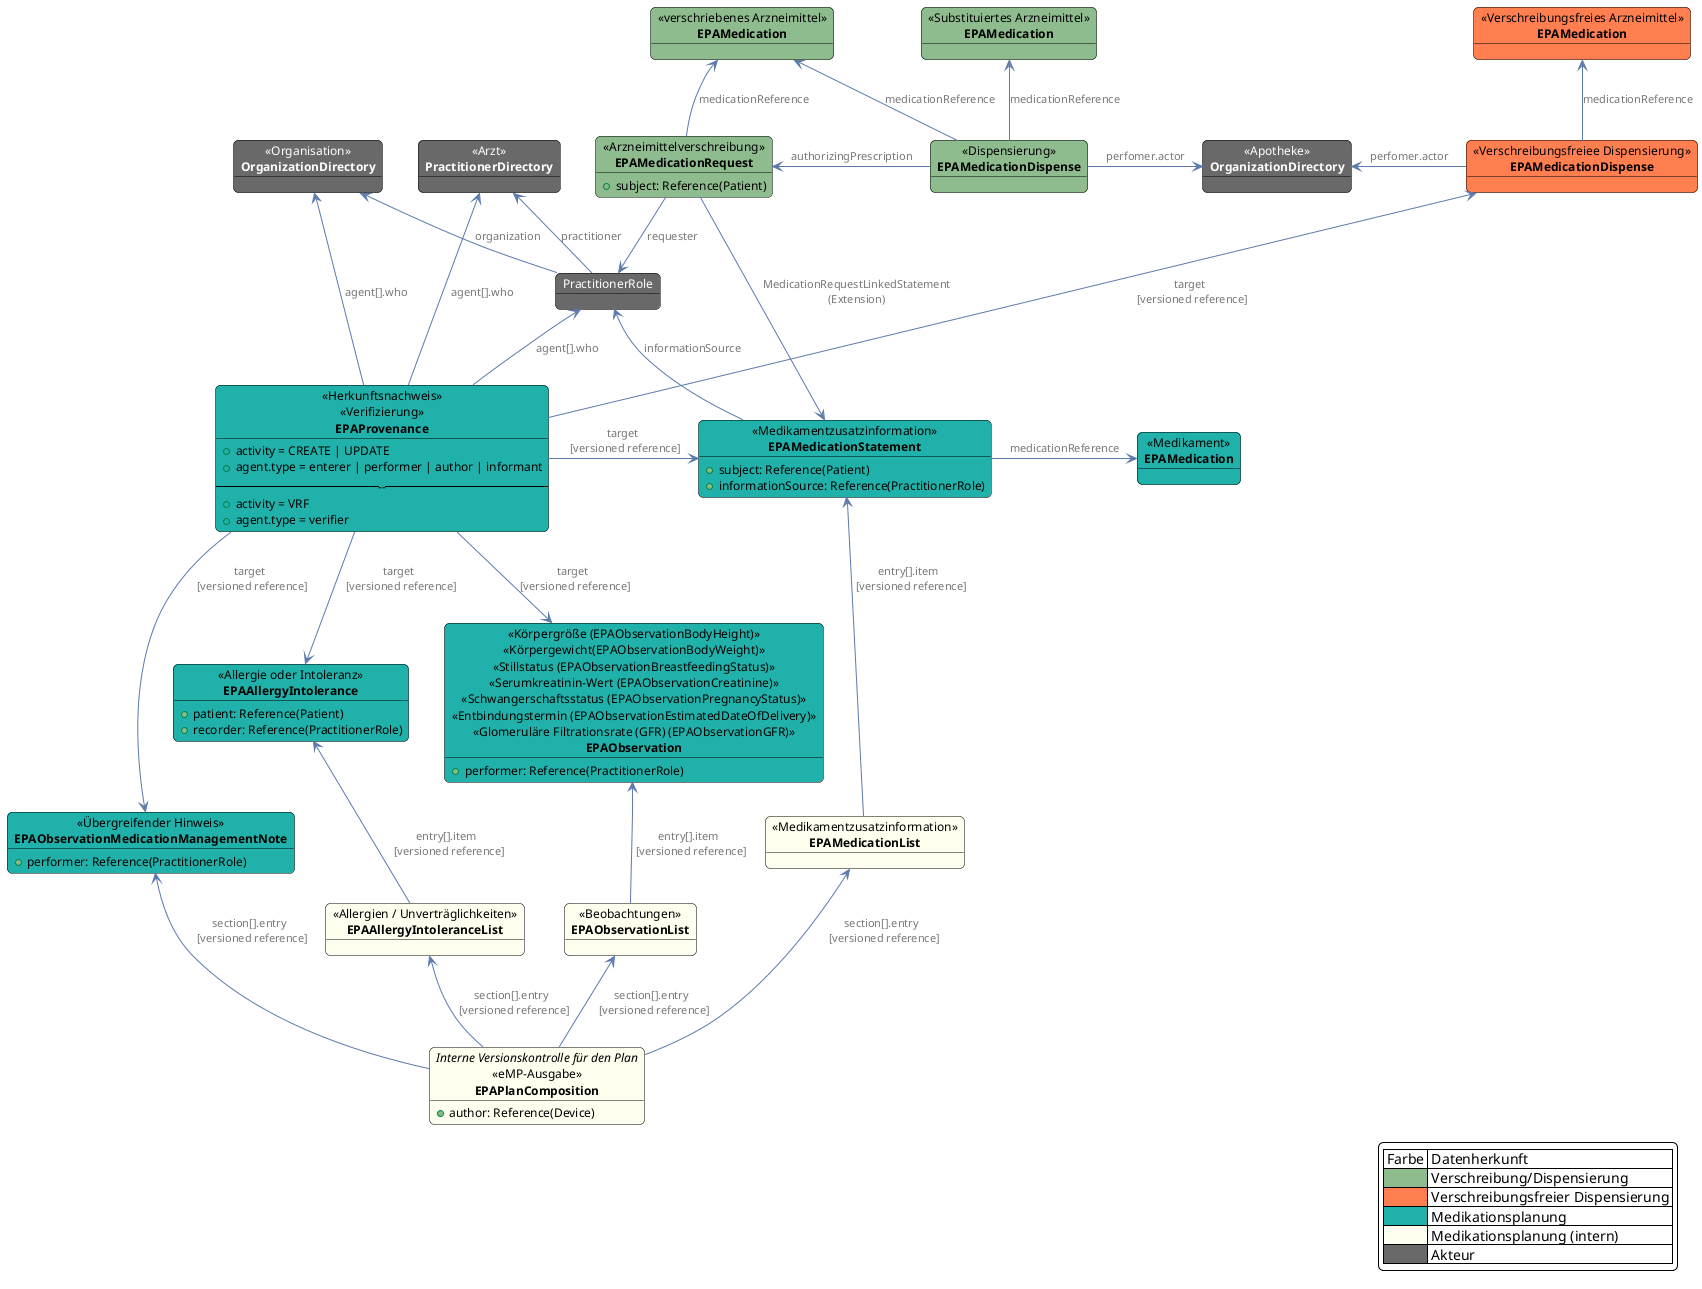 @startuml medication.fhir.emp.dispensation.model

skinparam fixCircleLabelOverlapping false
skinparam roundcorner 10
skinparam object {
    BackgroundColor DimGrey
    BorderColor Black
    ArrowColor #5c7aab
    FontSize 12
    FontColor automatic
    NoteBackgroundColor #3483eb
    ArrowFontColor #777777
    ArrowFontSize 11
}
skinparam LegendBackgroundColor White
 
object "<< Arzt >>\n**PractitionerDirectory**" as Practitioner
object "<< Organisation >>\n**OrganizationDirectory**" as Organization
object "<< Apotheke >>\n**OrganizationDirectory**" as DispenserOrganization
object "PractitionerRole" as PractitionerRole

object "<< Körpergröße (EPAObservationBodyHeight)>>\n<< Körpergewicht(EPAObservationBodyWeight)>>\n<< Stillstatus (EPAObservationBreastfeedingStatus)>>\n<< Serumkreatinin-Wert (EPAObservationCreatinine)>>\n<< Schwangerschaftsstatus (EPAObservationPregnancyStatus)>>\n<< Entbindungstermin (EPAObservationEstimatedDateOfDelivery)>>\n<< Glomeruläre Filtrationsrate (GFR) (EPAObservationGFR)>>\n**EPAObservation**" as Observation #LightSeaGreen {
    + performer: Reference(PractitionerRole)
}
object "<< Übergreifender Hinweis >>\n**EPAObservationMedicationManagementNote**" as ManagementNote #LightSeaGreen {
    + performer: Reference(PractitionerRole)
}

object "<< Allergie oder Intoleranz >>\n**EPAAllergyIntolerance**" as AllergyIntolerance #LightSeaGreen {
    + patient: Reference(Patient)
    + recorder: Reference(PractitionerRole)
}


object "<< Herkunftsnachweis >>\n<< Verifizierung >>\n**EPAProvenance**" as Provenance #LightSeaGreen {
    + activity = CREATE | UPDATE
    + agent.type = enterer | performer | author | informant
    ------
    + activity = VRF
    + agent.type = verifier
}

object "<< Medikamentzusatzinformation >>\n**EPAMedicationStatement**" as MedicationStatement #LightSeaGreen  {
    + subject: Reference(Patient)
    + informationSource: Reference(PractitionerRole)
}
object "<< Medikament >>\n**EPAMedication**" as PlanMedication #LightSeaGreen
object "<< Medikamentzusatzinformation >>\n**EPAMedicationList**" as MedicationList #Ivory
object "<< Allergien / Unverträglichkeiten >>\n**EPAAllergyIntoleranceList**" as AllergyIntoleranceList #Ivory
object "<< Beobachtungen >>\n**EPAObservationList**" as ObservationList #Ivory
object "//Interne Versionskontrolle für den Plan//\n<< eMP-Ausgabe >>\n**EPAPlanComposition**" as Composition #Ivory {
    + author: Reference(Device)
}

object "<< verschriebenes Arzneimittel >>\n**EPAMedication**" as Medication #DarkSeaGreen
object "<< Arzneimittelverschreibung >>\n**EPAMedicationRequest**" as MedicationRequest #DarkSeaGreen {
    + subject: Reference(Patient)
}
object "<< Dispensierung >>\n**EPAMedicationDispense**" as MedicationDispense #DarkSeaGreen {
    ' + wasSubstituted: true
    ' 
}
object "<< Substituiertes Arzneimittel >>\n**EPAMedication**" as AltMedication #DarkSeaGreen

object "<< Verschreibungsfreies Arzneimittel >>\n**EPAMedication**" as WithoutPrescriptionMedication #Coral
object "<< Verschreibungsfreiee Dispensierung >>\n**EPAMedicationDispense**" as WithoutPrescriptionMedicationDispense #Coral

Provenance -d-> ManagementNote : "target \n [versioned reference]"
Provenance -d-> Observation : "target \n [versioned reference]"
Provenance -d-> AllergyIntolerance : "target \n [versioned reference]"
Provenance -r-> MedicationStatement : "target \n [versioned reference]"
Provenance -u-> PractitionerRole : "agent[].who"
Provenance -u-> Organization : "agent[].who"
Provenance -u-> Practitioner : "agent[].who"

MedicationStatement -r-> PlanMedication : "medicationReference"
MedicationStatement -l-> PractitionerRole : informationSource

MedicationList -u-> MedicationStatement : "entry[].item \n [versioned reference]"
AllergyIntoleranceList -u-> AllergyIntolerance : "entry[].item \n [versioned reference]"
ObservationList -u-> Observation : "entry[].item \n [versioned reference]"

Composition -u-> ManagementNote : "section[].entry \n [versioned reference]"
Composition -u-> MedicationList : "section[].entry \n [versioned reference]"
Composition -u-> AllergyIntoleranceList : "section[].entry \n [versioned reference]"
Composition -u-> ObservationList : "section[].entry \n [versioned reference]"

MedicationRequest -u-> Medication : "medicationReference"
MedicationRequest -d-> PractitionerRole : "requester"
MedicationRequest -d-> MedicationStatement : "MedicationRequestLinkedStatement\n(Extension)"
 
MedicationDispense -u-> Medication : "medicationReference"
MedicationDispense -u-> AltMedication : "medicationReference"
MedicationDispense -l-> MedicationRequest : "authorizingPrescription"
MedicationDispense -r-> DispenserOrganization : "perfomer.actor"

PractitionerRole -u-> Practitioner : "practitioner"
PractitionerRole -u-> Organization : "organization"

WithoutPrescriptionMedicationDispense -u-> WithoutPrescriptionMedication : "medicationReference"
WithoutPrescriptionMedicationDispense -l-> DispenserOrganization : "perfomer.actor"
Provenance -u-> WithoutPrescriptionMedicationDispense : "target \n [versioned reference]"


legend right
    | Farbe | Datenherkunft |
    |<#DarkSeaGreen>| Verschreibung/Dispensierung |
    |<#Coral>| Verschreibungsfreier Dispensierung |
    |<#LightSeaGreen>| Medikationsplanung |
    |<#Ivory>| Medikationsplanung (intern) |
    |<#DimGrey>| Akteur |
endlegend
 
 
@enduml